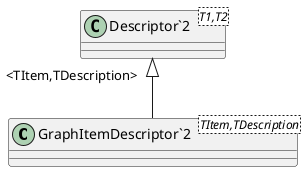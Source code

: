 @startuml
class "GraphItemDescriptor`2"<TItem,TDescription> {
}
class "Descriptor`2"<T1,T2> {
}
"Descriptor`2" "<TItem,TDescription>" <|-- "GraphItemDescriptor`2"
@enduml
